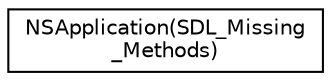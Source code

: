 digraph "Graphical Class Hierarchy"
{
  edge [fontname="Helvetica",fontsize="10",labelfontname="Helvetica",labelfontsize="10"];
  node [fontname="Helvetica",fontsize="10",shape=record];
  rankdir="LR";
  Node1 [label="NSApplication(SDL_Missing\l_Methods)",height=0.2,width=0.4,color="black", fillcolor="white", style="filled",URL="$category_n_s_application_07_s_d_l___missing___methods_08.html"];
}
